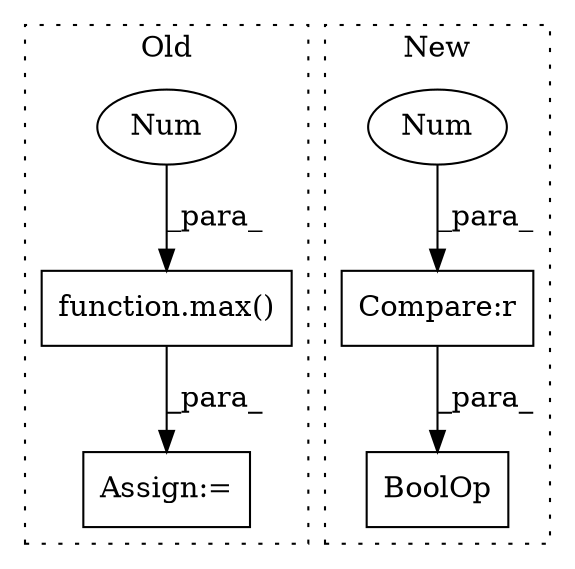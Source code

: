 digraph G {
subgraph cluster0 {
1 [label="function.max()" a="75" s="8799,8826" l="4,1" shape="box"];
5 [label="Num" a="76" s="8803" l="4" shape="ellipse"];
6 [label="Assign:=" a="68" s="8796" l="3" shape="box"];
label = "Old";
style="dotted";
}
subgraph cluster1 {
2 [label="BoolOp" a="72" s="8069" l="47" shape="box"];
3 [label="Compare:r" a="40" s="8069" l="18" shape="box"];
4 [label="Num" a="76" s="8086" l="1" shape="ellipse"];
label = "New";
style="dotted";
}
1 -> 6 [label="_para_"];
3 -> 2 [label="_para_"];
4 -> 3 [label="_para_"];
5 -> 1 [label="_para_"];
}